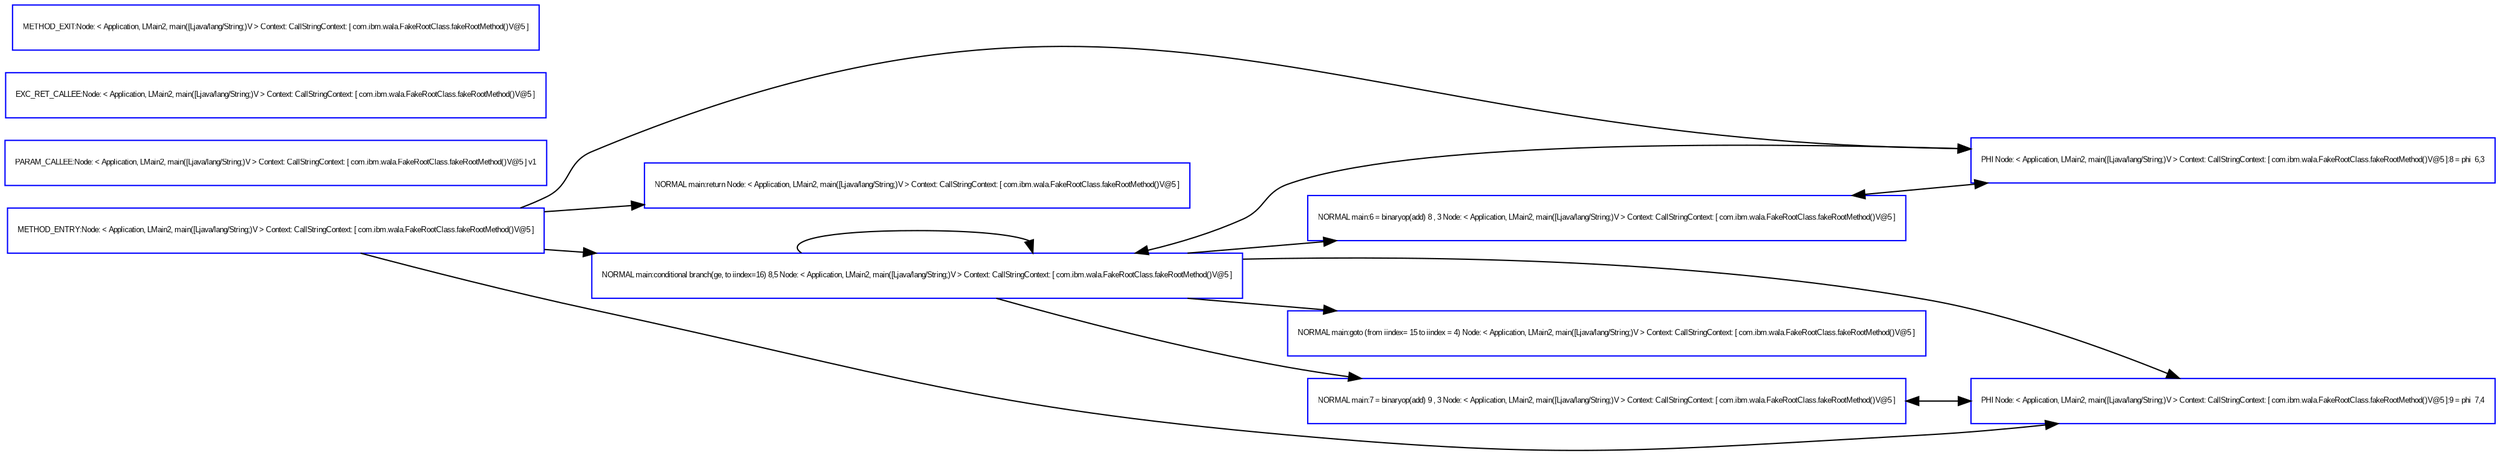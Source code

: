 digraph "DirectedGraph" {
rankdir=LR;
graph [concentrate = true];center=true;fontsize=6;node [ color=blue,shape="box"fontsize=6,fontcolor=black,fontname=Arial];edge [ color=black,fontsize=6,fontcolor=black,fontname=Arial]; 
   "NORMAL main:conditional branch(ge, to iindex=16) 8,5 Node: < Application, LMain2, main([Ljava/lang/String;)V > Context: CallStringContext: [ com.ibm.wala.FakeRootClass.fakeRootMethod()V@5 ]" [ label="NORMAL main:conditional branch(ge, to iindex=16) 8,5 Node: < Application, LMain2, main([Ljava/lang/String;)V > Context: CallStringContext: [ com.ibm.wala.FakeRootClass.fakeRootMethod()V@5 ]"]
   "NORMAL main:6 = binaryop(add) 8 , 3 Node: < Application, LMain2, main([Ljava/lang/String;)V > Context: CallStringContext: [ com.ibm.wala.FakeRootClass.fakeRootMethod()V@5 ]" [ label="NORMAL main:6 = binaryop(add) 8 , 3 Node: < Application, LMain2, main([Ljava/lang/String;)V > Context: CallStringContext: [ com.ibm.wala.FakeRootClass.fakeRootMethod()V@5 ]"]
   "NORMAL main:7 = binaryop(add) 9 , 3 Node: < Application, LMain2, main([Ljava/lang/String;)V > Context: CallStringContext: [ com.ibm.wala.FakeRootClass.fakeRootMethod()V@5 ]" [ label="NORMAL main:7 = binaryop(add) 9 , 3 Node: < Application, LMain2, main([Ljava/lang/String;)V > Context: CallStringContext: [ com.ibm.wala.FakeRootClass.fakeRootMethod()V@5 ]"]
   "NORMAL main:goto (from iindex= 15 to iindex = 4) Node: < Application, LMain2, main([Ljava/lang/String;)V > Context: CallStringContext: [ com.ibm.wala.FakeRootClass.fakeRootMethod()V@5 ]" [ label="NORMAL main:goto (from iindex= 15 to iindex = 4) Node: < Application, LMain2, main([Ljava/lang/String;)V > Context: CallStringContext: [ com.ibm.wala.FakeRootClass.fakeRootMethod()V@5 ]"]
   "NORMAL main:return Node: < Application, LMain2, main([Ljava/lang/String;)V > Context: CallStringContext: [ com.ibm.wala.FakeRootClass.fakeRootMethod()V@5 ]" [ label="NORMAL main:return Node: < Application, LMain2, main([Ljava/lang/String;)V > Context: CallStringContext: [ com.ibm.wala.FakeRootClass.fakeRootMethod()V@5 ]"]
   "PHI Node: < Application, LMain2, main([Ljava/lang/String;)V > Context: CallStringContext: [ com.ibm.wala.FakeRootClass.fakeRootMethod()V@5 ]:8 = phi  6,3" [ label="PHI Node: < Application, LMain2, main([Ljava/lang/String;)V > Context: CallStringContext: [ com.ibm.wala.FakeRootClass.fakeRootMethod()V@5 ]:8 = phi  6,3"]
   "PHI Node: < Application, LMain2, main([Ljava/lang/String;)V > Context: CallStringContext: [ com.ibm.wala.FakeRootClass.fakeRootMethod()V@5 ]:9 = phi  7,4" [ label="PHI Node: < Application, LMain2, main([Ljava/lang/String;)V > Context: CallStringContext: [ com.ibm.wala.FakeRootClass.fakeRootMethod()V@5 ]:9 = phi  7,4"]
   "PARAM_CALLEE:Node: < Application, LMain2, main([Ljava/lang/String;)V > Context: CallStringContext: [ com.ibm.wala.FakeRootClass.fakeRootMethod()V@5 ] v1" [ label="PARAM_CALLEE:Node: < Application, LMain2, main([Ljava/lang/String;)V > Context: CallStringContext: [ com.ibm.wala.FakeRootClass.fakeRootMethod()V@5 ] v1"]
   "EXC_RET_CALLEE:Node: < Application, LMain2, main([Ljava/lang/String;)V > Context: CallStringContext: [ com.ibm.wala.FakeRootClass.fakeRootMethod()V@5 ]" [ label="EXC_RET_CALLEE:Node: < Application, LMain2, main([Ljava/lang/String;)V > Context: CallStringContext: [ com.ibm.wala.FakeRootClass.fakeRootMethod()V@5 ]"]
   "METHOD_ENTRY:Node: < Application, LMain2, main([Ljava/lang/String;)V > Context: CallStringContext: [ com.ibm.wala.FakeRootClass.fakeRootMethod()V@5 ]" [ label="METHOD_ENTRY:Node: < Application, LMain2, main([Ljava/lang/String;)V > Context: CallStringContext: [ com.ibm.wala.FakeRootClass.fakeRootMethod()V@5 ]"]
   "METHOD_EXIT:Node: < Application, LMain2, main([Ljava/lang/String;)V > Context: CallStringContext: [ com.ibm.wala.FakeRootClass.fakeRootMethod()V@5 ]" [ label="METHOD_EXIT:Node: < Application, LMain2, main([Ljava/lang/String;)V > Context: CallStringContext: [ com.ibm.wala.FakeRootClass.fakeRootMethod()V@5 ]"]
 "NORMAL main:conditional branch(ge, to iindex=16) 8,5 Node: < Application, LMain2, main([Ljava/lang/String;)V > Context: CallStringContext: [ com.ibm.wala.FakeRootClass.fakeRootMethod()V@5 ]" -> "NORMAL main:conditional branch(ge, to iindex=16) 8,5 Node: < Application, LMain2, main([Ljava/lang/String;)V > Context: CallStringContext: [ com.ibm.wala.FakeRootClass.fakeRootMethod()V@5 ]" 
 "NORMAL main:conditional branch(ge, to iindex=16) 8,5 Node: < Application, LMain2, main([Ljava/lang/String;)V > Context: CallStringContext: [ com.ibm.wala.FakeRootClass.fakeRootMethod()V@5 ]" -> "NORMAL main:6 = binaryop(add) 8 , 3 Node: < Application, LMain2, main([Ljava/lang/String;)V > Context: CallStringContext: [ com.ibm.wala.FakeRootClass.fakeRootMethod()V@5 ]" 
 "NORMAL main:conditional branch(ge, to iindex=16) 8,5 Node: < Application, LMain2, main([Ljava/lang/String;)V > Context: CallStringContext: [ com.ibm.wala.FakeRootClass.fakeRootMethod()V@5 ]" -> "NORMAL main:7 = binaryop(add) 9 , 3 Node: < Application, LMain2, main([Ljava/lang/String;)V > Context: CallStringContext: [ com.ibm.wala.FakeRootClass.fakeRootMethod()V@5 ]" 
 "NORMAL main:conditional branch(ge, to iindex=16) 8,5 Node: < Application, LMain2, main([Ljava/lang/String;)V > Context: CallStringContext: [ com.ibm.wala.FakeRootClass.fakeRootMethod()V@5 ]" -> "NORMAL main:goto (from iindex= 15 to iindex = 4) Node: < Application, LMain2, main([Ljava/lang/String;)V > Context: CallStringContext: [ com.ibm.wala.FakeRootClass.fakeRootMethod()V@5 ]" 
 "NORMAL main:conditional branch(ge, to iindex=16) 8,5 Node: < Application, LMain2, main([Ljava/lang/String;)V > Context: CallStringContext: [ com.ibm.wala.FakeRootClass.fakeRootMethod()V@5 ]" -> "PHI Node: < Application, LMain2, main([Ljava/lang/String;)V > Context: CallStringContext: [ com.ibm.wala.FakeRootClass.fakeRootMethod()V@5 ]:8 = phi  6,3" 
 "NORMAL main:conditional branch(ge, to iindex=16) 8,5 Node: < Application, LMain2, main([Ljava/lang/String;)V > Context: CallStringContext: [ com.ibm.wala.FakeRootClass.fakeRootMethod()V@5 ]" -> "PHI Node: < Application, LMain2, main([Ljava/lang/String;)V > Context: CallStringContext: [ com.ibm.wala.FakeRootClass.fakeRootMethod()V@5 ]:9 = phi  7,4" 
 "NORMAL main:6 = binaryop(add) 8 , 3 Node: < Application, LMain2, main([Ljava/lang/String;)V > Context: CallStringContext: [ com.ibm.wala.FakeRootClass.fakeRootMethod()V@5 ]" -> "PHI Node: < Application, LMain2, main([Ljava/lang/String;)V > Context: CallStringContext: [ com.ibm.wala.FakeRootClass.fakeRootMethod()V@5 ]:8 = phi  6,3" 
 "NORMAL main:7 = binaryop(add) 9 , 3 Node: < Application, LMain2, main([Ljava/lang/String;)V > Context: CallStringContext: [ com.ibm.wala.FakeRootClass.fakeRootMethod()V@5 ]" -> "PHI Node: < Application, LMain2, main([Ljava/lang/String;)V > Context: CallStringContext: [ com.ibm.wala.FakeRootClass.fakeRootMethod()V@5 ]:9 = phi  7,4" 
 "PHI Node: < Application, LMain2, main([Ljava/lang/String;)V > Context: CallStringContext: [ com.ibm.wala.FakeRootClass.fakeRootMethod()V@5 ]:8 = phi  6,3" -> "NORMAL main:conditional branch(ge, to iindex=16) 8,5 Node: < Application, LMain2, main([Ljava/lang/String;)V > Context: CallStringContext: [ com.ibm.wala.FakeRootClass.fakeRootMethod()V@5 ]" 
 "PHI Node: < Application, LMain2, main([Ljava/lang/String;)V > Context: CallStringContext: [ com.ibm.wala.FakeRootClass.fakeRootMethod()V@5 ]:8 = phi  6,3" -> "NORMAL main:6 = binaryop(add) 8 , 3 Node: < Application, LMain2, main([Ljava/lang/String;)V > Context: CallStringContext: [ com.ibm.wala.FakeRootClass.fakeRootMethod()V@5 ]" 
 "PHI Node: < Application, LMain2, main([Ljava/lang/String;)V > Context: CallStringContext: [ com.ibm.wala.FakeRootClass.fakeRootMethod()V@5 ]:9 = phi  7,4" -> "NORMAL main:7 = binaryop(add) 9 , 3 Node: < Application, LMain2, main([Ljava/lang/String;)V > Context: CallStringContext: [ com.ibm.wala.FakeRootClass.fakeRootMethod()V@5 ]" 
 "METHOD_ENTRY:Node: < Application, LMain2, main([Ljava/lang/String;)V > Context: CallStringContext: [ com.ibm.wala.FakeRootClass.fakeRootMethod()V@5 ]" -> "NORMAL main:conditional branch(ge, to iindex=16) 8,5 Node: < Application, LMain2, main([Ljava/lang/String;)V > Context: CallStringContext: [ com.ibm.wala.FakeRootClass.fakeRootMethod()V@5 ]" 
 "METHOD_ENTRY:Node: < Application, LMain2, main([Ljava/lang/String;)V > Context: CallStringContext: [ com.ibm.wala.FakeRootClass.fakeRootMethod()V@5 ]" -> "NORMAL main:return Node: < Application, LMain2, main([Ljava/lang/String;)V > Context: CallStringContext: [ com.ibm.wala.FakeRootClass.fakeRootMethod()V@5 ]" 
 "METHOD_ENTRY:Node: < Application, LMain2, main([Ljava/lang/String;)V > Context: CallStringContext: [ com.ibm.wala.FakeRootClass.fakeRootMethod()V@5 ]" -> "PHI Node: < Application, LMain2, main([Ljava/lang/String;)V > Context: CallStringContext: [ com.ibm.wala.FakeRootClass.fakeRootMethod()V@5 ]:8 = phi  6,3" 
 "METHOD_ENTRY:Node: < Application, LMain2, main([Ljava/lang/String;)V > Context: CallStringContext: [ com.ibm.wala.FakeRootClass.fakeRootMethod()V@5 ]" -> "PHI Node: < Application, LMain2, main([Ljava/lang/String;)V > Context: CallStringContext: [ com.ibm.wala.FakeRootClass.fakeRootMethod()V@5 ]:9 = phi  7,4" 

}